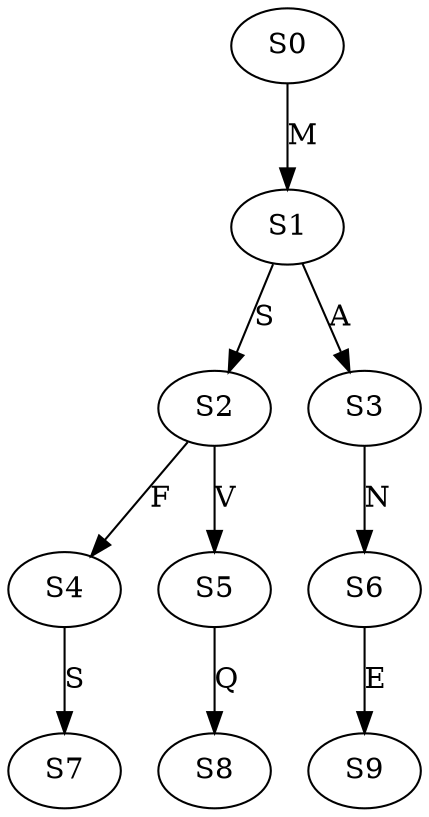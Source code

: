 strict digraph  {
	S0 -> S1 [ label = M ];
	S1 -> S2 [ label = S ];
	S1 -> S3 [ label = A ];
	S2 -> S4 [ label = F ];
	S2 -> S5 [ label = V ];
	S3 -> S6 [ label = N ];
	S4 -> S7 [ label = S ];
	S5 -> S8 [ label = Q ];
	S6 -> S9 [ label = E ];
}
